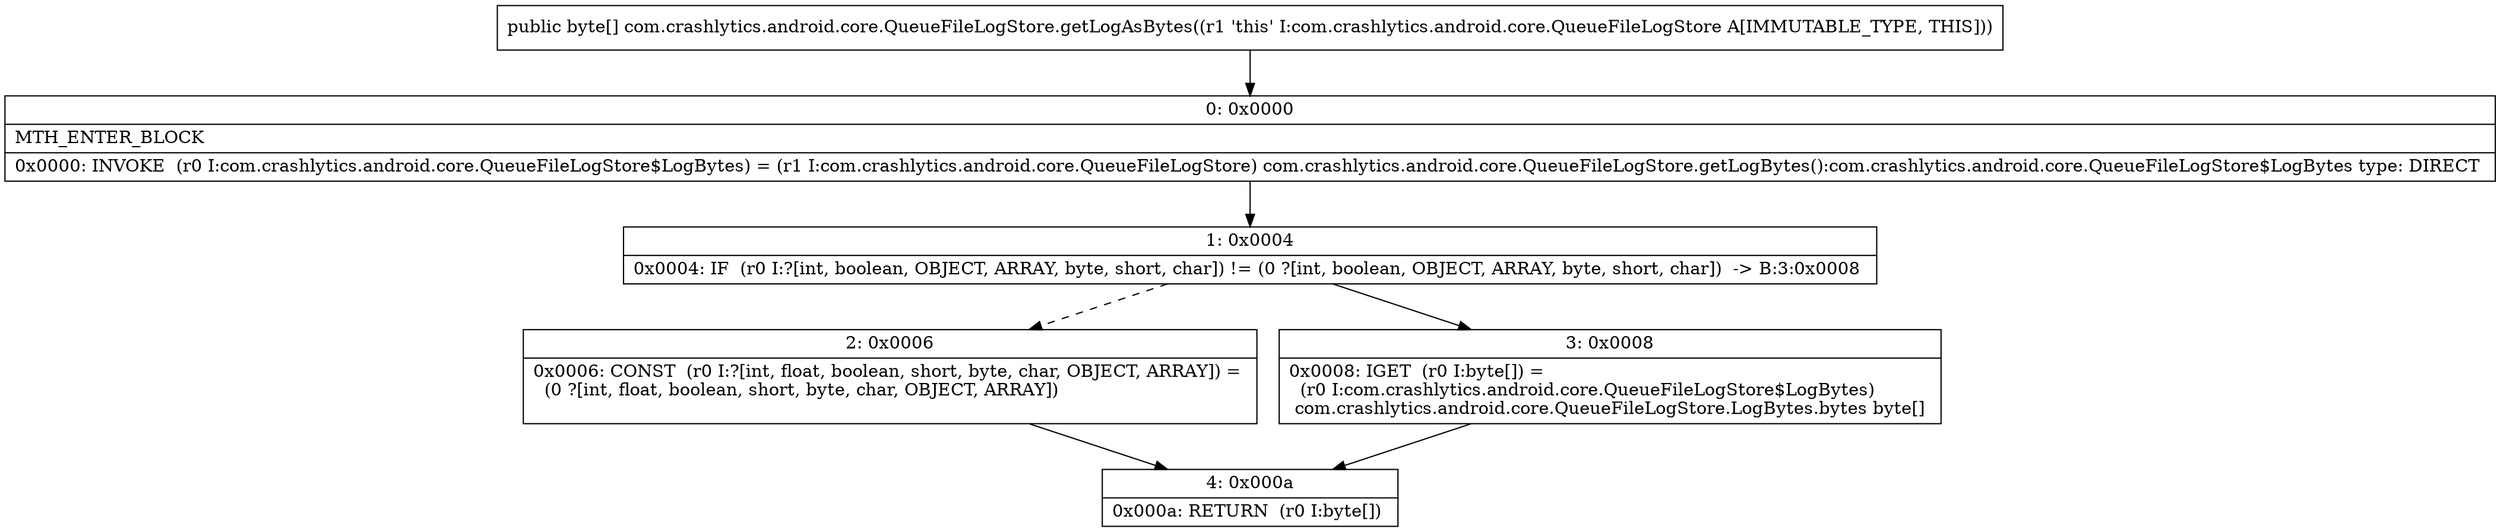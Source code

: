 digraph "CFG forcom.crashlytics.android.core.QueueFileLogStore.getLogAsBytes()[B" {
Node_0 [shape=record,label="{0\:\ 0x0000|MTH_ENTER_BLOCK\l|0x0000: INVOKE  (r0 I:com.crashlytics.android.core.QueueFileLogStore$LogBytes) = (r1 I:com.crashlytics.android.core.QueueFileLogStore) com.crashlytics.android.core.QueueFileLogStore.getLogBytes():com.crashlytics.android.core.QueueFileLogStore$LogBytes type: DIRECT \l}"];
Node_1 [shape=record,label="{1\:\ 0x0004|0x0004: IF  (r0 I:?[int, boolean, OBJECT, ARRAY, byte, short, char]) != (0 ?[int, boolean, OBJECT, ARRAY, byte, short, char])  \-\> B:3:0x0008 \l}"];
Node_2 [shape=record,label="{2\:\ 0x0006|0x0006: CONST  (r0 I:?[int, float, boolean, short, byte, char, OBJECT, ARRAY]) = \l  (0 ?[int, float, boolean, short, byte, char, OBJECT, ARRAY])\l \l}"];
Node_3 [shape=record,label="{3\:\ 0x0008|0x0008: IGET  (r0 I:byte[]) = \l  (r0 I:com.crashlytics.android.core.QueueFileLogStore$LogBytes)\l com.crashlytics.android.core.QueueFileLogStore.LogBytes.bytes byte[] \l}"];
Node_4 [shape=record,label="{4\:\ 0x000a|0x000a: RETURN  (r0 I:byte[]) \l}"];
MethodNode[shape=record,label="{public byte[] com.crashlytics.android.core.QueueFileLogStore.getLogAsBytes((r1 'this' I:com.crashlytics.android.core.QueueFileLogStore A[IMMUTABLE_TYPE, THIS])) }"];
MethodNode -> Node_0;
Node_0 -> Node_1;
Node_1 -> Node_2[style=dashed];
Node_1 -> Node_3;
Node_2 -> Node_4;
Node_3 -> Node_4;
}

